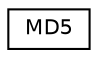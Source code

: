 digraph "Graphical Class Hierarchy"
{
  edge [fontname="Helvetica",fontsize="10",labelfontname="Helvetica",labelfontsize="10"];
  node [fontname="Helvetica",fontsize="10",shape=record];
  rankdir="LR";
  Node1 [label="MD5",height=0.2,width=0.4,color="black", fillcolor="white", style="filled",URL="$dd/d7f/class_m_d5.html",tooltip="MD5 hash algorithm. "];
}
